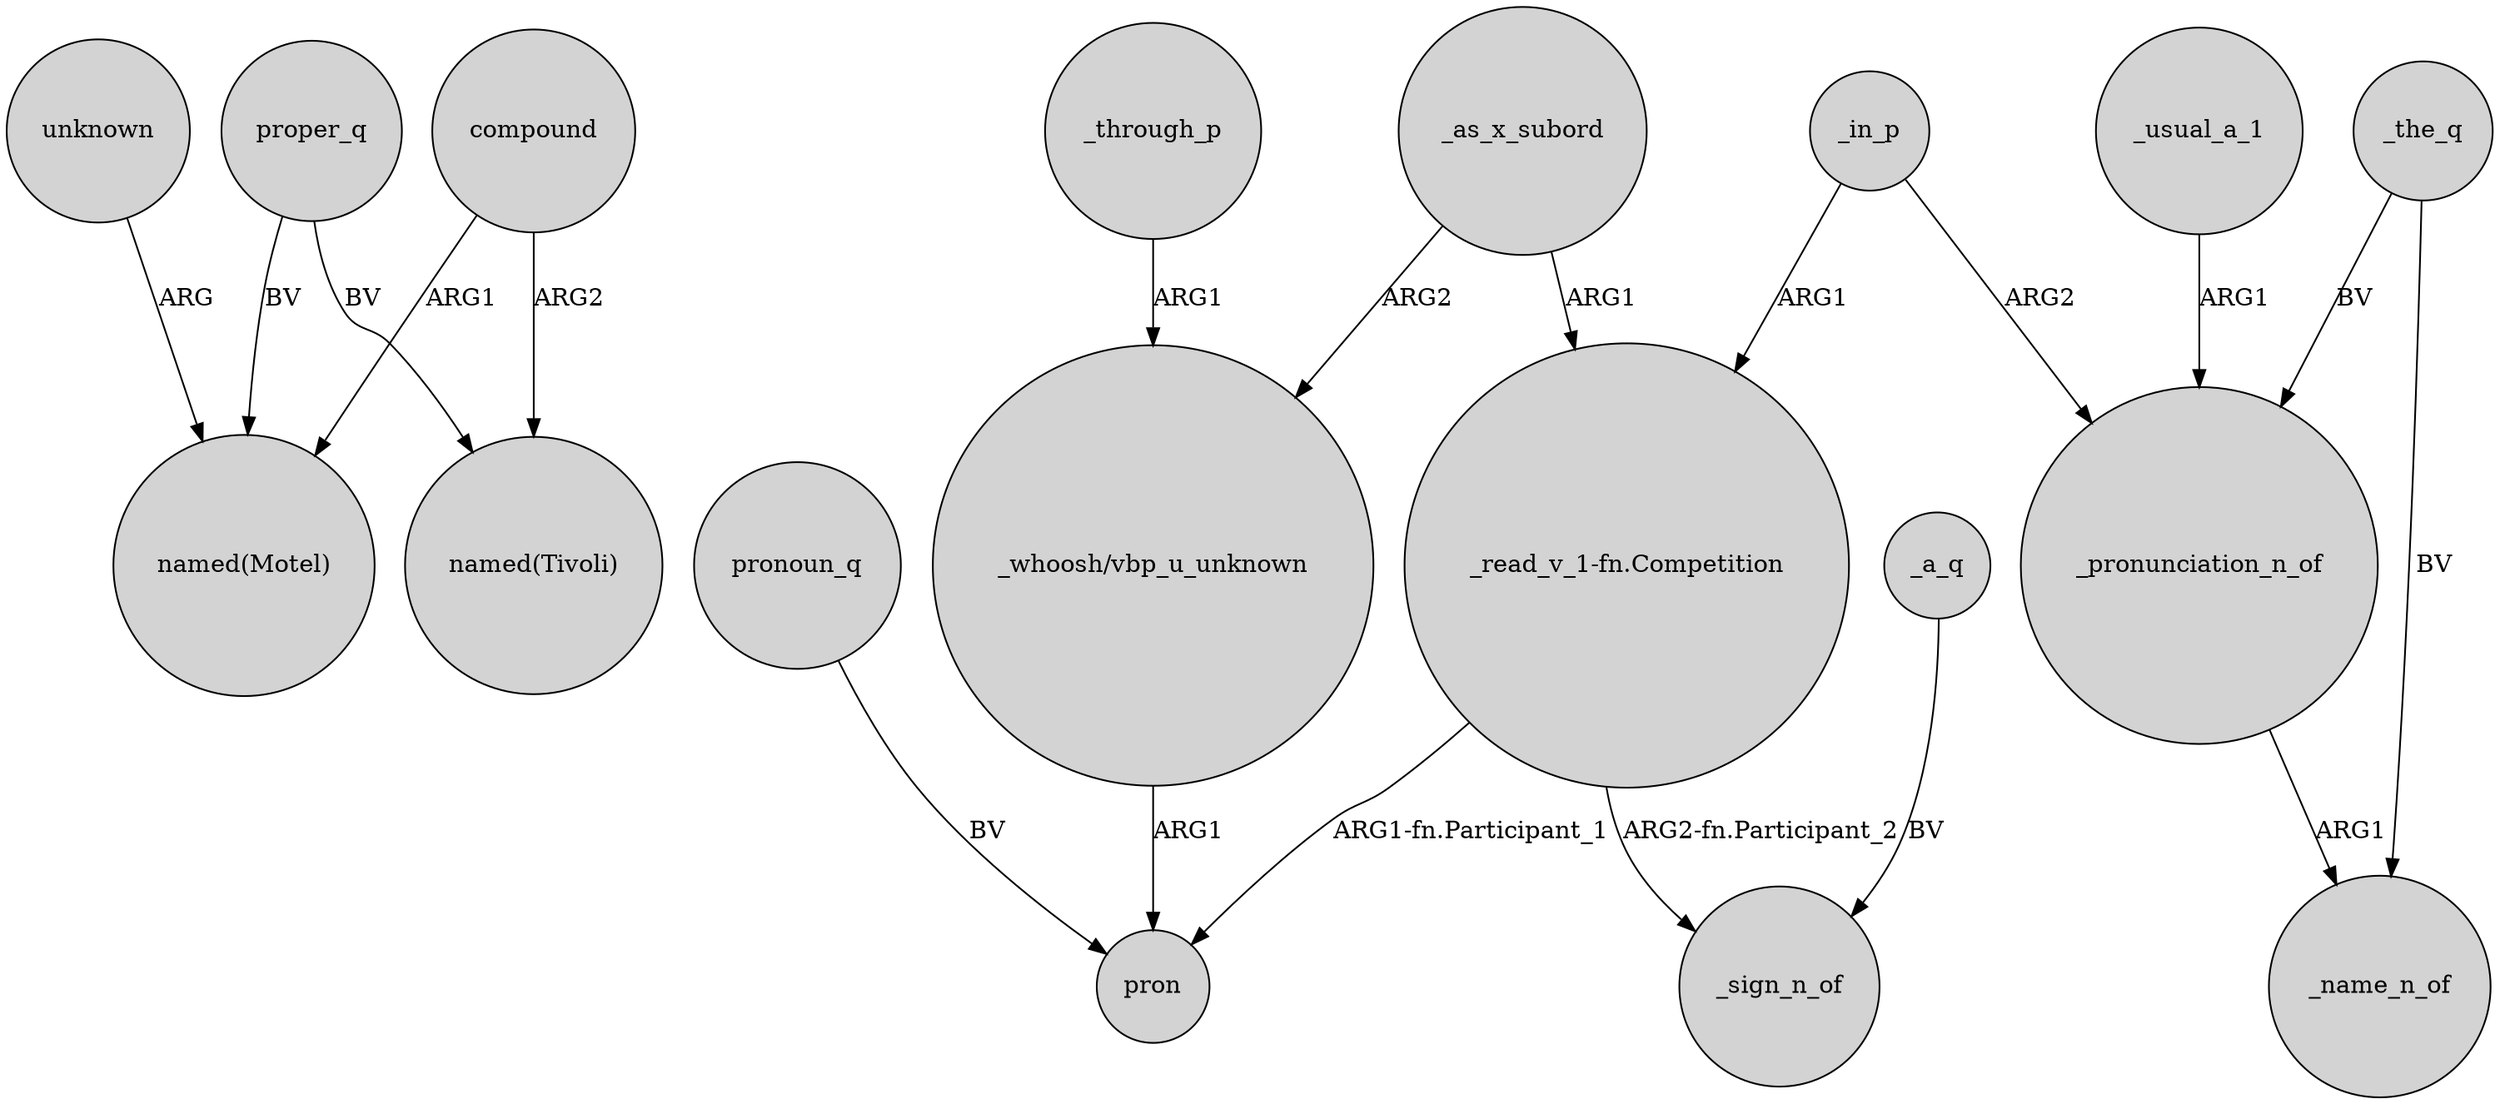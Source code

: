 digraph {
	node [shape=circle style=filled]
	compound -> "named(Tivoli)" [label=ARG2]
	_as_x_subord -> "_read_v_1-fn.Competition" [label=ARG1]
	_a_q -> _sign_n_of [label=BV]
	_as_x_subord -> "_whoosh/vbp_u_unknown" [label=ARG2]
	_the_q -> _pronunciation_n_of [label=BV]
	pronoun_q -> pron [label=BV]
	_through_p -> "_whoosh/vbp_u_unknown" [label=ARG1]
	"_read_v_1-fn.Competition" -> pron [label="ARG1-fn.Participant_1"]
	proper_q -> "named(Tivoli)" [label=BV]
	proper_q -> "named(Motel)" [label=BV]
	"_whoosh/vbp_u_unknown" -> pron [label=ARG1]
	compound -> "named(Motel)" [label=ARG1]
	_pronunciation_n_of -> _name_n_of [label=ARG1]
	unknown -> "named(Motel)" [label=ARG]
	_the_q -> _name_n_of [label=BV]
	_usual_a_1 -> _pronunciation_n_of [label=ARG1]
	"_read_v_1-fn.Competition" -> _sign_n_of [label="ARG2-fn.Participant_2"]
	_in_p -> _pronunciation_n_of [label=ARG2]
	_in_p -> "_read_v_1-fn.Competition" [label=ARG1]
}
